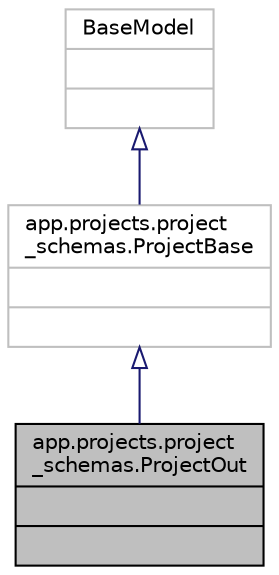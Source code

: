 digraph "app.projects.project_schemas.ProjectOut"
{
 // LATEX_PDF_SIZE
  edge [fontname="Helvetica",fontsize="10",labelfontname="Helvetica",labelfontsize="10"];
  node [fontname="Helvetica",fontsize="10",shape=record];
  Node1 [label="{app.projects.project\l_schemas.ProjectOut\n||}",height=0.2,width=0.4,color="black", fillcolor="grey75", style="filled", fontcolor="black",tooltip=" "];
  Node2 -> Node1 [dir="back",color="midnightblue",fontsize="10",style="solid",arrowtail="onormal",fontname="Helvetica"];
  Node2 [label="{app.projects.project\l_schemas.ProjectBase\n||}",height=0.2,width=0.4,color="grey75", fillcolor="white", style="filled",URL="$classapp_1_1projects_1_1project__schemas_1_1ProjectBase.html",tooltip=" "];
  Node3 -> Node2 [dir="back",color="midnightblue",fontsize="10",style="solid",arrowtail="onormal",fontname="Helvetica"];
  Node3 [label="{BaseModel\n||}",height=0.2,width=0.4,color="grey75", fillcolor="white", style="filled",tooltip=" "];
}
